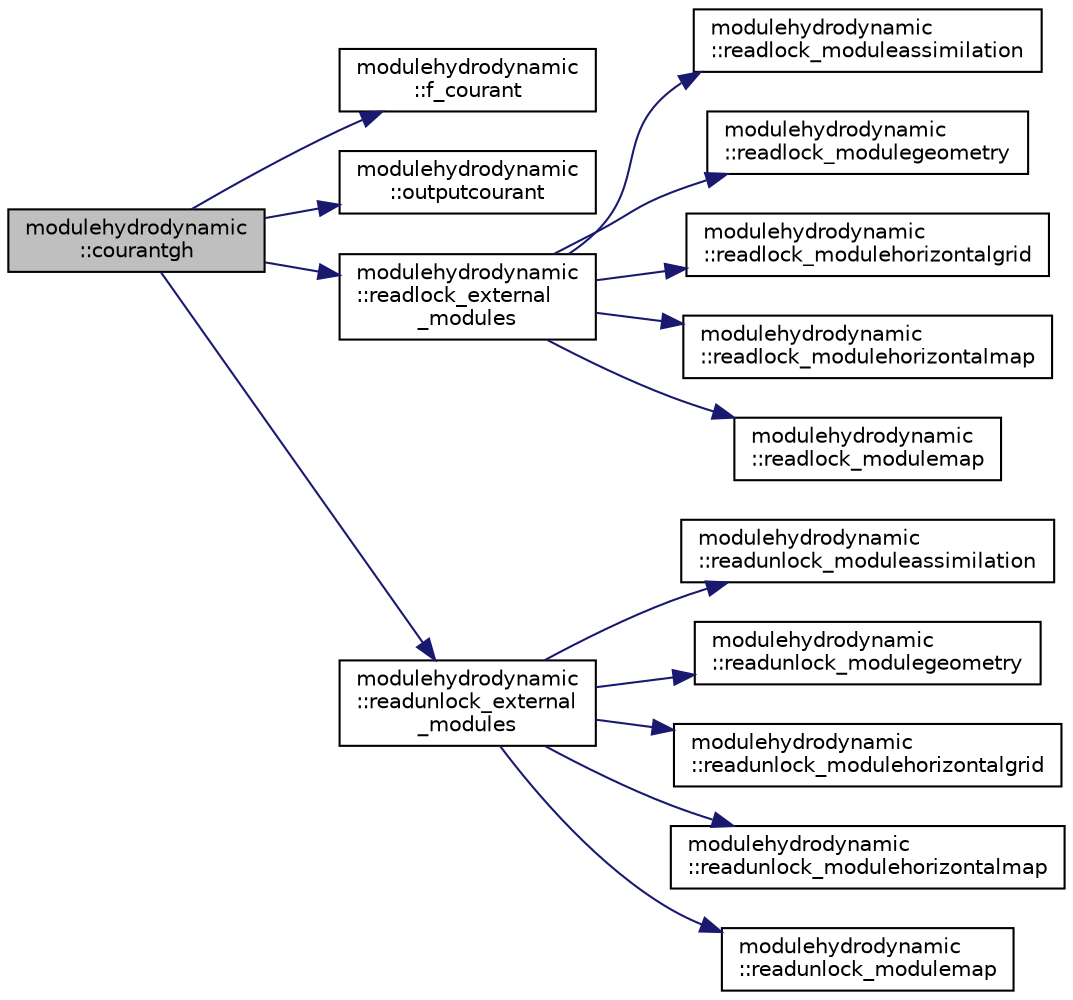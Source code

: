 digraph "modulehydrodynamic::courantgh"
{
 // LATEX_PDF_SIZE
  edge [fontname="Helvetica",fontsize="10",labelfontname="Helvetica",labelfontsize="10"];
  node [fontname="Helvetica",fontsize="10",shape=record];
  rankdir="LR";
  Node1 [label="modulehydrodynamic\l::courantgh",height=0.2,width=0.4,color="black", fillcolor="grey75", style="filled", fontcolor="black",tooltip=" "];
  Node1 -> Node2 [color="midnightblue",fontsize="10",style="solid"];
  Node2 [label="modulehydrodynamic\l::f_courant",height=0.2,width=0.4,color="black", fillcolor="white", style="filled",URL="$namespacemodulehydrodynamic.html#a752353d6a88048109cbe1a037fe56ef7",tooltip=" "];
  Node1 -> Node3 [color="midnightblue",fontsize="10",style="solid"];
  Node3 [label="modulehydrodynamic\l::outputcourant",height=0.2,width=0.4,color="black", fillcolor="white", style="filled",URL="$namespacemodulehydrodynamic.html#afd382f82c852a1679b370aaa578e6ce2",tooltip=" "];
  Node1 -> Node4 [color="midnightblue",fontsize="10",style="solid"];
  Node4 [label="modulehydrodynamic\l::readlock_external\l_modules",height=0.2,width=0.4,color="black", fillcolor="white", style="filled",URL="$namespacemodulehydrodynamic.html#a52fe0c61446c7eca188bf5a42867951b",tooltip=" "];
  Node4 -> Node5 [color="midnightblue",fontsize="10",style="solid"];
  Node5 [label="modulehydrodynamic\l::readlock_moduleassimilation",height=0.2,width=0.4,color="black", fillcolor="white", style="filled",URL="$namespacemodulehydrodynamic.html#ab5bfdd9c743fefaf135fd907892e5f17",tooltip=" "];
  Node4 -> Node6 [color="midnightblue",fontsize="10",style="solid"];
  Node6 [label="modulehydrodynamic\l::readlock_modulegeometry",height=0.2,width=0.4,color="black", fillcolor="white", style="filled",URL="$namespacemodulehydrodynamic.html#a1a5e2244778fa6a2caa0ff13ec7eb67b",tooltip=" "];
  Node4 -> Node7 [color="midnightblue",fontsize="10",style="solid"];
  Node7 [label="modulehydrodynamic\l::readlock_modulehorizontalgrid",height=0.2,width=0.4,color="black", fillcolor="white", style="filled",URL="$namespacemodulehydrodynamic.html#a87327c743a7173e47122b62474c77ea7",tooltip=" "];
  Node4 -> Node8 [color="midnightblue",fontsize="10",style="solid"];
  Node8 [label="modulehydrodynamic\l::readlock_modulehorizontalmap",height=0.2,width=0.4,color="black", fillcolor="white", style="filled",URL="$namespacemodulehydrodynamic.html#a2b7951ef8d3385a7141d22cbca764a93",tooltip=" "];
  Node4 -> Node9 [color="midnightblue",fontsize="10",style="solid"];
  Node9 [label="modulehydrodynamic\l::readlock_modulemap",height=0.2,width=0.4,color="black", fillcolor="white", style="filled",URL="$namespacemodulehydrodynamic.html#aefa0a7b600df8e249667d3541b45ecf1",tooltip=" "];
  Node1 -> Node10 [color="midnightblue",fontsize="10",style="solid"];
  Node10 [label="modulehydrodynamic\l::readunlock_external\l_modules",height=0.2,width=0.4,color="black", fillcolor="white", style="filled",URL="$namespacemodulehydrodynamic.html#a6bb278dc4ab8e6429e5d7e752bd6347a",tooltip=" "];
  Node10 -> Node11 [color="midnightblue",fontsize="10",style="solid"];
  Node11 [label="modulehydrodynamic\l::readunlock_moduleassimilation",height=0.2,width=0.4,color="black", fillcolor="white", style="filled",URL="$namespacemodulehydrodynamic.html#a758de1858d333cb26621ded54ff8be04",tooltip=" "];
  Node10 -> Node12 [color="midnightblue",fontsize="10",style="solid"];
  Node12 [label="modulehydrodynamic\l::readunlock_modulegeometry",height=0.2,width=0.4,color="black", fillcolor="white", style="filled",URL="$namespacemodulehydrodynamic.html#a987bae5d3ffa9f3fc96e0dfa2ead01ad",tooltip=" "];
  Node10 -> Node13 [color="midnightblue",fontsize="10",style="solid"];
  Node13 [label="modulehydrodynamic\l::readunlock_modulehorizontalgrid",height=0.2,width=0.4,color="black", fillcolor="white", style="filled",URL="$namespacemodulehydrodynamic.html#aaf0ec07ca1129c3b8498e92e10e49f10",tooltip=" "];
  Node10 -> Node14 [color="midnightblue",fontsize="10",style="solid"];
  Node14 [label="modulehydrodynamic\l::readunlock_modulehorizontalmap",height=0.2,width=0.4,color="black", fillcolor="white", style="filled",URL="$namespacemodulehydrodynamic.html#af77f71622ac304600bd312437b8af339",tooltip=" "];
  Node10 -> Node15 [color="midnightblue",fontsize="10",style="solid"];
  Node15 [label="modulehydrodynamic\l::readunlock_modulemap",height=0.2,width=0.4,color="black", fillcolor="white", style="filled",URL="$namespacemodulehydrodynamic.html#a5265f8f84b5dfafbb654e42da68f00af",tooltip=" "];
}
